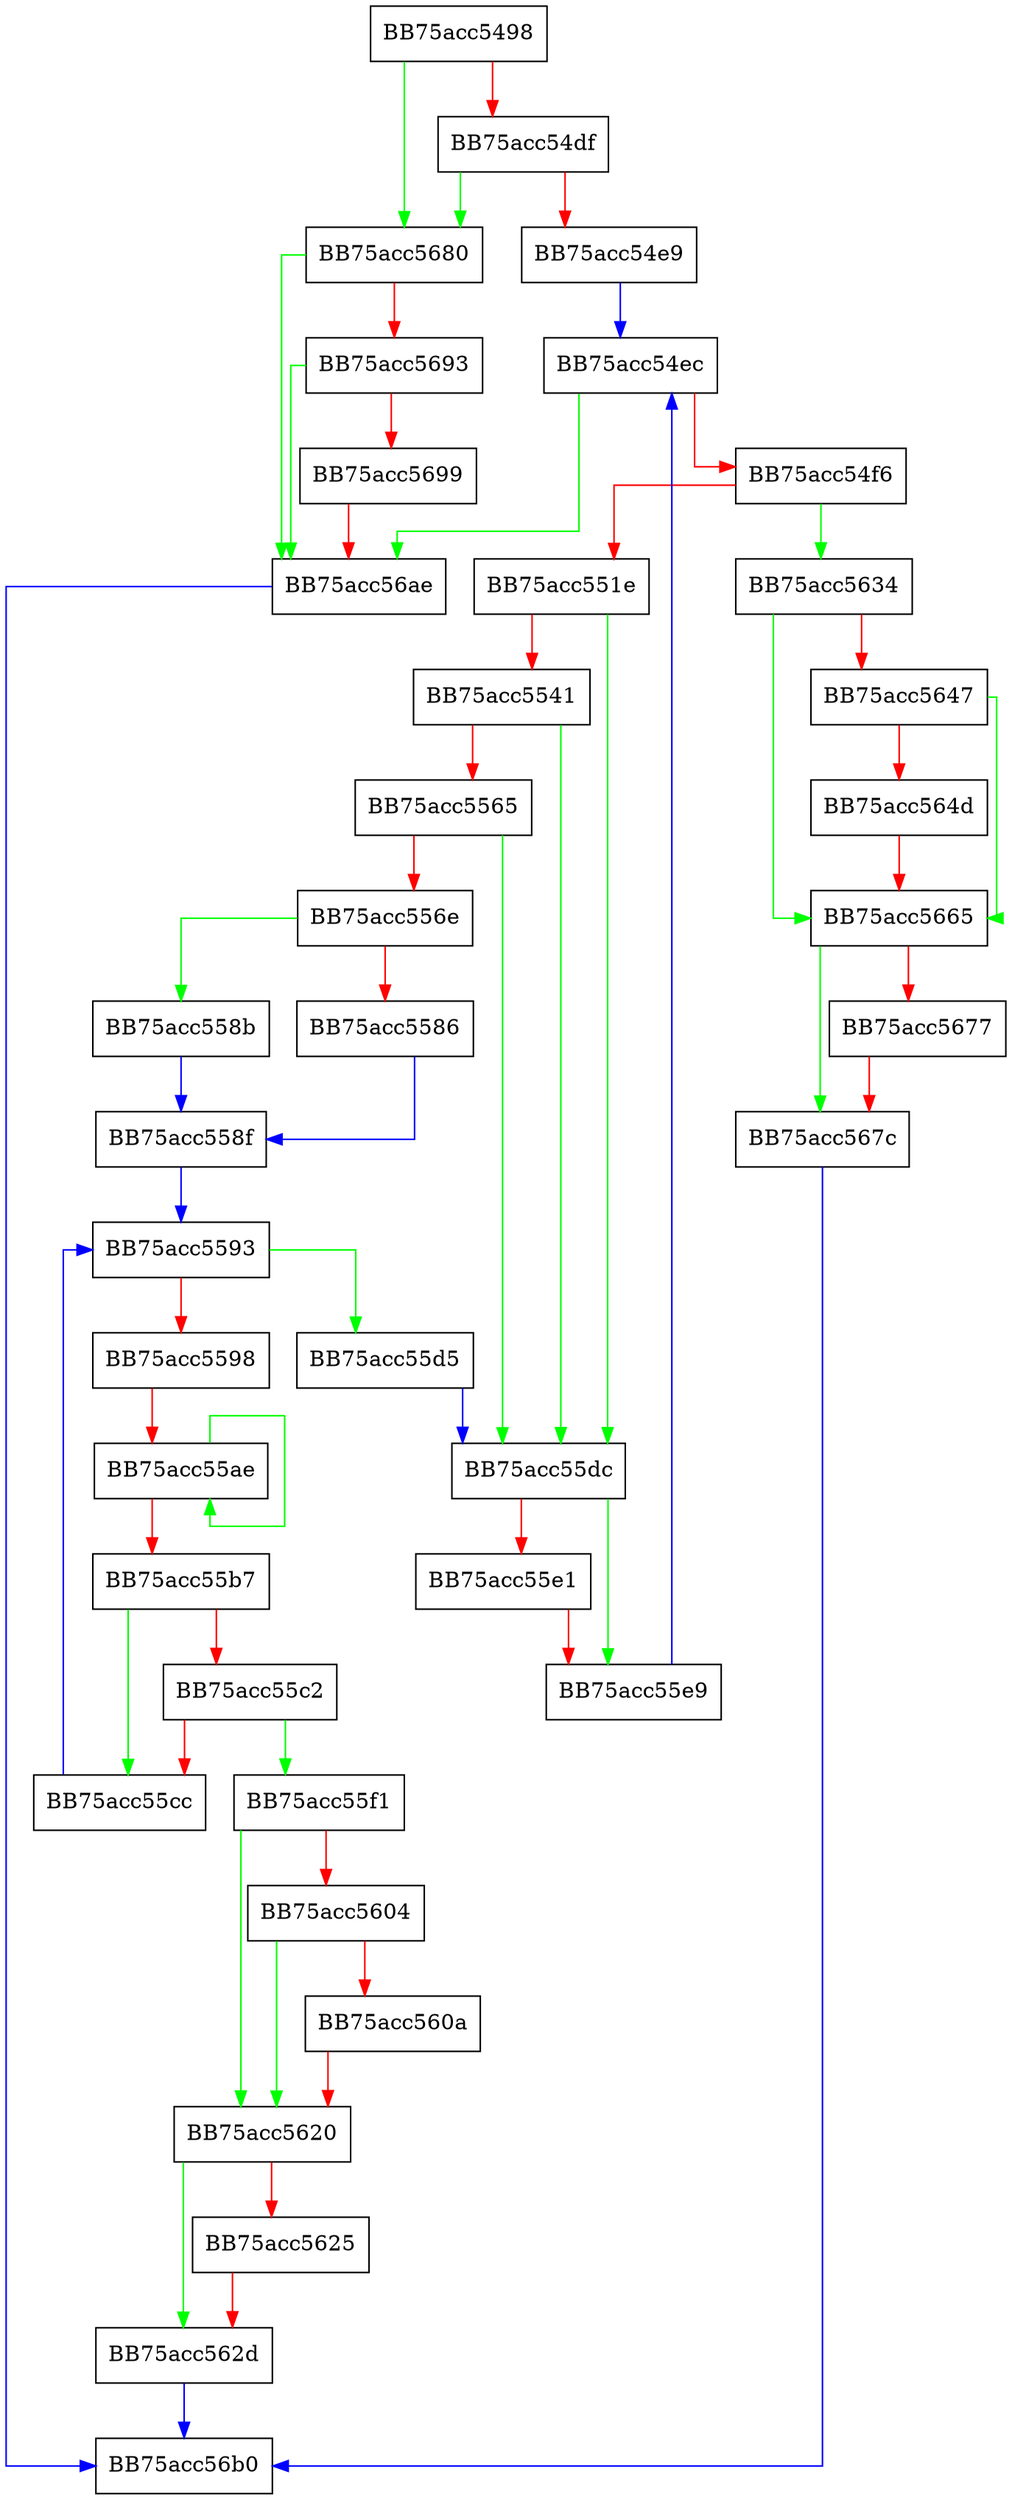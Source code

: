 digraph ReportInternalAttributes {
  node [shape="box"];
  graph [splines=ortho];
  BB75acc5498 -> BB75acc5680 [color="green"];
  BB75acc5498 -> BB75acc54df [color="red"];
  BB75acc54df -> BB75acc5680 [color="green"];
  BB75acc54df -> BB75acc54e9 [color="red"];
  BB75acc54e9 -> BB75acc54ec [color="blue"];
  BB75acc54ec -> BB75acc56ae [color="green"];
  BB75acc54ec -> BB75acc54f6 [color="red"];
  BB75acc54f6 -> BB75acc5634 [color="green"];
  BB75acc54f6 -> BB75acc551e [color="red"];
  BB75acc551e -> BB75acc55dc [color="green"];
  BB75acc551e -> BB75acc5541 [color="red"];
  BB75acc5541 -> BB75acc55dc [color="green"];
  BB75acc5541 -> BB75acc5565 [color="red"];
  BB75acc5565 -> BB75acc55dc [color="green"];
  BB75acc5565 -> BB75acc556e [color="red"];
  BB75acc556e -> BB75acc558b [color="green"];
  BB75acc556e -> BB75acc5586 [color="red"];
  BB75acc5586 -> BB75acc558f [color="blue"];
  BB75acc558b -> BB75acc558f [color="blue"];
  BB75acc558f -> BB75acc5593 [color="blue"];
  BB75acc5593 -> BB75acc55d5 [color="green"];
  BB75acc5593 -> BB75acc5598 [color="red"];
  BB75acc5598 -> BB75acc55ae [color="red"];
  BB75acc55ae -> BB75acc55ae [color="green"];
  BB75acc55ae -> BB75acc55b7 [color="red"];
  BB75acc55b7 -> BB75acc55cc [color="green"];
  BB75acc55b7 -> BB75acc55c2 [color="red"];
  BB75acc55c2 -> BB75acc55f1 [color="green"];
  BB75acc55c2 -> BB75acc55cc [color="red"];
  BB75acc55cc -> BB75acc5593 [color="blue"];
  BB75acc55d5 -> BB75acc55dc [color="blue"];
  BB75acc55dc -> BB75acc55e9 [color="green"];
  BB75acc55dc -> BB75acc55e1 [color="red"];
  BB75acc55e1 -> BB75acc55e9 [color="red"];
  BB75acc55e9 -> BB75acc54ec [color="blue"];
  BB75acc55f1 -> BB75acc5620 [color="green"];
  BB75acc55f1 -> BB75acc5604 [color="red"];
  BB75acc5604 -> BB75acc5620 [color="green"];
  BB75acc5604 -> BB75acc560a [color="red"];
  BB75acc560a -> BB75acc5620 [color="red"];
  BB75acc5620 -> BB75acc562d [color="green"];
  BB75acc5620 -> BB75acc5625 [color="red"];
  BB75acc5625 -> BB75acc562d [color="red"];
  BB75acc562d -> BB75acc56b0 [color="blue"];
  BB75acc5634 -> BB75acc5665 [color="green"];
  BB75acc5634 -> BB75acc5647 [color="red"];
  BB75acc5647 -> BB75acc5665 [color="green"];
  BB75acc5647 -> BB75acc564d [color="red"];
  BB75acc564d -> BB75acc5665 [color="red"];
  BB75acc5665 -> BB75acc567c [color="green"];
  BB75acc5665 -> BB75acc5677 [color="red"];
  BB75acc5677 -> BB75acc567c [color="red"];
  BB75acc567c -> BB75acc56b0 [color="blue"];
  BB75acc5680 -> BB75acc56ae [color="green"];
  BB75acc5680 -> BB75acc5693 [color="red"];
  BB75acc5693 -> BB75acc56ae [color="green"];
  BB75acc5693 -> BB75acc5699 [color="red"];
  BB75acc5699 -> BB75acc56ae [color="red"];
  BB75acc56ae -> BB75acc56b0 [color="blue"];
}